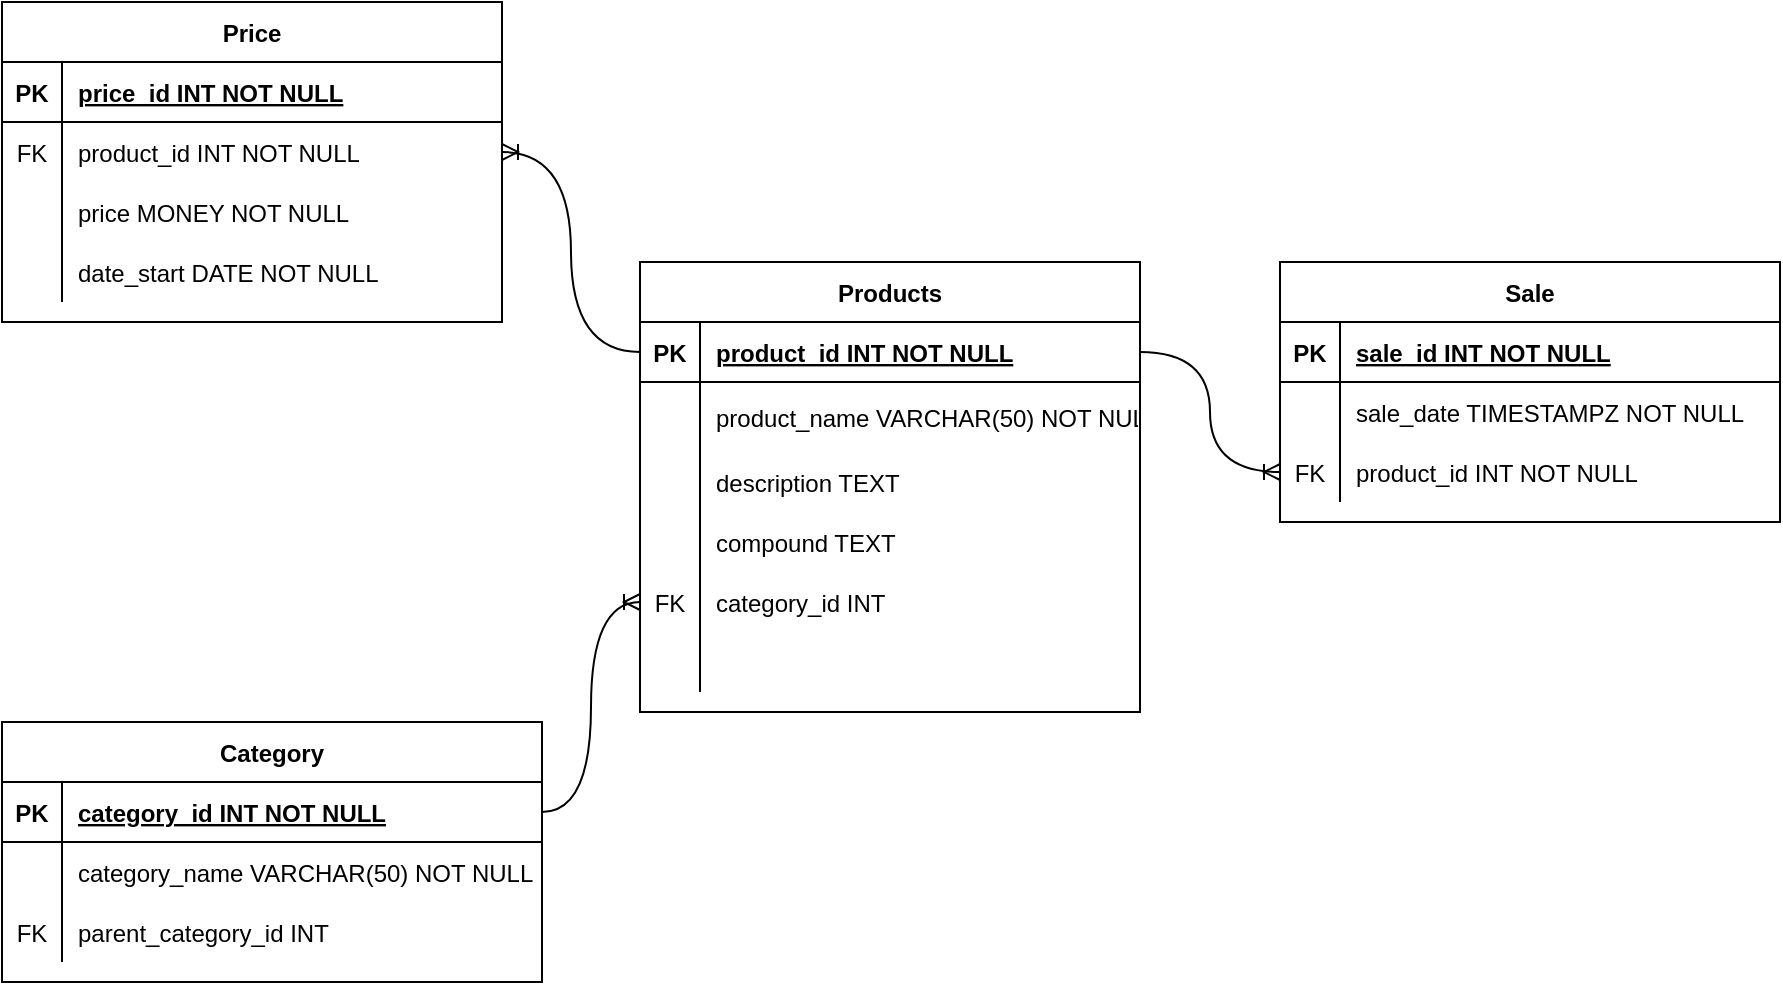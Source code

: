 <mxfile version="20.8.23" type="github">
  <diagram id="R2lEEEUBdFMjLlhIrx00" name="Page-1">
    <mxGraphModel dx="1434" dy="796" grid="1" gridSize="10" guides="1" tooltips="1" connect="1" arrows="1" fold="1" page="1" pageScale="1" pageWidth="850" pageHeight="1100" math="0" shadow="0" extFonts="Permanent Marker^https://fonts.googleapis.com/css?family=Permanent+Marker">
      <root>
        <mxCell id="0" />
        <mxCell id="1" parent="0" />
        <mxCell id="Iw0aOXHNpa1htrGzbHy4-1" value="Sale" style="shape=table;startSize=30;container=1;collapsible=1;childLayout=tableLayout;fixedRows=1;rowLines=0;fontStyle=1;align=center;resizeLast=1;" vertex="1" parent="1">
          <mxGeometry x="649" y="140" width="250" height="130" as="geometry" />
        </mxCell>
        <mxCell id="Iw0aOXHNpa1htrGzbHy4-2" value="" style="shape=partialRectangle;collapsible=0;dropTarget=0;pointerEvents=0;fillColor=none;points=[[0,0.5],[1,0.5]];portConstraint=eastwest;top=0;left=0;right=0;bottom=1;" vertex="1" parent="Iw0aOXHNpa1htrGzbHy4-1">
          <mxGeometry y="30" width="250" height="30" as="geometry" />
        </mxCell>
        <mxCell id="Iw0aOXHNpa1htrGzbHy4-3" value="PK" style="shape=partialRectangle;overflow=hidden;connectable=0;fillColor=none;top=0;left=0;bottom=0;right=0;fontStyle=1;" vertex="1" parent="Iw0aOXHNpa1htrGzbHy4-2">
          <mxGeometry width="30" height="30" as="geometry">
            <mxRectangle width="30" height="30" as="alternateBounds" />
          </mxGeometry>
        </mxCell>
        <mxCell id="Iw0aOXHNpa1htrGzbHy4-4" value="sale_id INT NOT NULL " style="shape=partialRectangle;overflow=hidden;connectable=0;fillColor=none;top=0;left=0;bottom=0;right=0;align=left;spacingLeft=6;fontStyle=5;" vertex="1" parent="Iw0aOXHNpa1htrGzbHy4-2">
          <mxGeometry x="30" width="220" height="30" as="geometry">
            <mxRectangle width="220" height="30" as="alternateBounds" />
          </mxGeometry>
        </mxCell>
        <mxCell id="Iw0aOXHNpa1htrGzbHy4-5" value="" style="shape=partialRectangle;collapsible=0;dropTarget=0;pointerEvents=0;fillColor=none;points=[[0,0.5],[1,0.5]];portConstraint=eastwest;top=0;left=0;right=0;bottom=0;" vertex="1" parent="Iw0aOXHNpa1htrGzbHy4-1">
          <mxGeometry y="60" width="250" height="30" as="geometry" />
        </mxCell>
        <mxCell id="Iw0aOXHNpa1htrGzbHy4-6" value="" style="shape=partialRectangle;overflow=hidden;connectable=0;fillColor=none;top=0;left=0;bottom=0;right=0;" vertex="1" parent="Iw0aOXHNpa1htrGzbHy4-5">
          <mxGeometry width="30" height="30" as="geometry">
            <mxRectangle width="30" height="30" as="alternateBounds" />
          </mxGeometry>
        </mxCell>
        <mxCell id="Iw0aOXHNpa1htrGzbHy4-7" value="sale_date TIMESTAMPZ NOT NULL" style="shape=partialRectangle;overflow=hidden;connectable=0;fillColor=none;top=0;left=0;bottom=0;right=0;align=left;spacingLeft=6;" vertex="1" parent="Iw0aOXHNpa1htrGzbHy4-5">
          <mxGeometry x="30" width="220" height="30" as="geometry">
            <mxRectangle width="220" height="30" as="alternateBounds" />
          </mxGeometry>
        </mxCell>
        <mxCell id="Iw0aOXHNpa1htrGzbHy4-8" value="" style="shape=partialRectangle;collapsible=0;dropTarget=0;pointerEvents=0;fillColor=none;points=[[0,0.5],[1,0.5]];portConstraint=eastwest;top=0;left=0;right=0;bottom=0;" vertex="1" parent="Iw0aOXHNpa1htrGzbHy4-1">
          <mxGeometry y="90" width="250" height="30" as="geometry" />
        </mxCell>
        <mxCell id="Iw0aOXHNpa1htrGzbHy4-9" value="FK" style="shape=partialRectangle;overflow=hidden;connectable=0;fillColor=none;top=0;left=0;bottom=0;right=0;" vertex="1" parent="Iw0aOXHNpa1htrGzbHy4-8">
          <mxGeometry width="30" height="30" as="geometry">
            <mxRectangle width="30" height="30" as="alternateBounds" />
          </mxGeometry>
        </mxCell>
        <mxCell id="Iw0aOXHNpa1htrGzbHy4-10" value="product_id INT NOT NULL" style="shape=partialRectangle;overflow=hidden;connectable=0;fillColor=none;top=0;left=0;bottom=0;right=0;align=left;spacingLeft=6;" vertex="1" parent="Iw0aOXHNpa1htrGzbHy4-8">
          <mxGeometry x="30" width="220" height="30" as="geometry">
            <mxRectangle width="220" height="30" as="alternateBounds" />
          </mxGeometry>
        </mxCell>
        <mxCell id="Iw0aOXHNpa1htrGzbHy4-11" value="Price" style="shape=table;startSize=30;container=1;collapsible=1;childLayout=tableLayout;fixedRows=1;rowLines=0;fontStyle=1;align=center;resizeLast=1;" vertex="1" parent="1">
          <mxGeometry x="10" y="10" width="250" height="160" as="geometry" />
        </mxCell>
        <mxCell id="Iw0aOXHNpa1htrGzbHy4-12" value="" style="shape=partialRectangle;collapsible=0;dropTarget=0;pointerEvents=0;fillColor=none;points=[[0,0.5],[1,0.5]];portConstraint=eastwest;top=0;left=0;right=0;bottom=1;" vertex="1" parent="Iw0aOXHNpa1htrGzbHy4-11">
          <mxGeometry y="30" width="250" height="30" as="geometry" />
        </mxCell>
        <mxCell id="Iw0aOXHNpa1htrGzbHy4-13" value="PK" style="shape=partialRectangle;overflow=hidden;connectable=0;fillColor=none;top=0;left=0;bottom=0;right=0;fontStyle=1;" vertex="1" parent="Iw0aOXHNpa1htrGzbHy4-12">
          <mxGeometry width="30" height="30" as="geometry">
            <mxRectangle width="30" height="30" as="alternateBounds" />
          </mxGeometry>
        </mxCell>
        <mxCell id="Iw0aOXHNpa1htrGzbHy4-14" value="price_id INT NOT NULL " style="shape=partialRectangle;overflow=hidden;connectable=0;fillColor=none;top=0;left=0;bottom=0;right=0;align=left;spacingLeft=6;fontStyle=5;" vertex="1" parent="Iw0aOXHNpa1htrGzbHy4-12">
          <mxGeometry x="30" width="220" height="30" as="geometry">
            <mxRectangle width="220" height="30" as="alternateBounds" />
          </mxGeometry>
        </mxCell>
        <mxCell id="Iw0aOXHNpa1htrGzbHy4-15" value="" style="shape=partialRectangle;collapsible=0;dropTarget=0;pointerEvents=0;fillColor=none;points=[[0,0.5],[1,0.5]];portConstraint=eastwest;top=0;left=0;right=0;bottom=0;" vertex="1" parent="Iw0aOXHNpa1htrGzbHy4-11">
          <mxGeometry y="60" width="250" height="30" as="geometry" />
        </mxCell>
        <mxCell id="Iw0aOXHNpa1htrGzbHy4-16" value="FK" style="shape=partialRectangle;overflow=hidden;connectable=0;fillColor=none;top=0;left=0;bottom=0;right=0;" vertex="1" parent="Iw0aOXHNpa1htrGzbHy4-15">
          <mxGeometry width="30" height="30" as="geometry">
            <mxRectangle width="30" height="30" as="alternateBounds" />
          </mxGeometry>
        </mxCell>
        <mxCell id="Iw0aOXHNpa1htrGzbHy4-17" value="product_id INT NOT NULL" style="shape=partialRectangle;overflow=hidden;connectable=0;fillColor=none;top=0;left=0;bottom=0;right=0;align=left;spacingLeft=6;" vertex="1" parent="Iw0aOXHNpa1htrGzbHy4-15">
          <mxGeometry x="30" width="220" height="30" as="geometry">
            <mxRectangle width="220" height="30" as="alternateBounds" />
          </mxGeometry>
        </mxCell>
        <mxCell id="Iw0aOXHNpa1htrGzbHy4-18" value="" style="shape=partialRectangle;collapsible=0;dropTarget=0;pointerEvents=0;fillColor=none;points=[[0,0.5],[1,0.5]];portConstraint=eastwest;top=0;left=0;right=0;bottom=0;" vertex="1" parent="Iw0aOXHNpa1htrGzbHy4-11">
          <mxGeometry y="90" width="250" height="30" as="geometry" />
        </mxCell>
        <mxCell id="Iw0aOXHNpa1htrGzbHy4-19" value="" style="shape=partialRectangle;overflow=hidden;connectable=0;fillColor=none;top=0;left=0;bottom=0;right=0;" vertex="1" parent="Iw0aOXHNpa1htrGzbHy4-18">
          <mxGeometry width="30" height="30" as="geometry">
            <mxRectangle width="30" height="30" as="alternateBounds" />
          </mxGeometry>
        </mxCell>
        <mxCell id="Iw0aOXHNpa1htrGzbHy4-20" value="price MONEY NOT NULL" style="shape=partialRectangle;overflow=hidden;connectable=0;fillColor=none;top=0;left=0;bottom=0;right=0;align=left;spacingLeft=6;" vertex="1" parent="Iw0aOXHNpa1htrGzbHy4-18">
          <mxGeometry x="30" width="220" height="30" as="geometry">
            <mxRectangle width="220" height="30" as="alternateBounds" />
          </mxGeometry>
        </mxCell>
        <mxCell id="Iw0aOXHNpa1htrGzbHy4-21" style="shape=partialRectangle;collapsible=0;dropTarget=0;pointerEvents=0;fillColor=none;points=[[0,0.5],[1,0.5]];portConstraint=eastwest;top=0;left=0;right=0;bottom=0;" vertex="1" parent="Iw0aOXHNpa1htrGzbHy4-11">
          <mxGeometry y="120" width="250" height="30" as="geometry" />
        </mxCell>
        <mxCell id="Iw0aOXHNpa1htrGzbHy4-22" style="shape=partialRectangle;overflow=hidden;connectable=0;fillColor=none;top=0;left=0;bottom=0;right=0;" vertex="1" parent="Iw0aOXHNpa1htrGzbHy4-21">
          <mxGeometry width="30" height="30" as="geometry">
            <mxRectangle width="30" height="30" as="alternateBounds" />
          </mxGeometry>
        </mxCell>
        <mxCell id="Iw0aOXHNpa1htrGzbHy4-23" value="date_start DATE NOT NULL" style="shape=partialRectangle;overflow=hidden;connectable=0;fillColor=none;top=0;left=0;bottom=0;right=0;align=left;spacingLeft=6;" vertex="1" parent="Iw0aOXHNpa1htrGzbHy4-21">
          <mxGeometry x="30" width="220" height="30" as="geometry">
            <mxRectangle width="220" height="30" as="alternateBounds" />
          </mxGeometry>
        </mxCell>
        <mxCell id="Iw0aOXHNpa1htrGzbHy4-24" value="Products" style="shape=table;startSize=30;container=1;collapsible=1;childLayout=tableLayout;fixedRows=1;rowLines=0;fontStyle=1;align=center;resizeLast=1;" vertex="1" parent="1">
          <mxGeometry x="329" y="140" width="250" height="225" as="geometry" />
        </mxCell>
        <mxCell id="Iw0aOXHNpa1htrGzbHy4-25" value="" style="shape=partialRectangle;collapsible=0;dropTarget=0;pointerEvents=0;fillColor=none;points=[[0,0.5],[1,0.5]];portConstraint=eastwest;top=0;left=0;right=0;bottom=1;" vertex="1" parent="Iw0aOXHNpa1htrGzbHy4-24">
          <mxGeometry y="30" width="250" height="30" as="geometry" />
        </mxCell>
        <mxCell id="Iw0aOXHNpa1htrGzbHy4-26" value="PK" style="shape=partialRectangle;overflow=hidden;connectable=0;fillColor=none;top=0;left=0;bottom=0;right=0;fontStyle=1;" vertex="1" parent="Iw0aOXHNpa1htrGzbHy4-25">
          <mxGeometry width="30" height="30" as="geometry">
            <mxRectangle width="30" height="30" as="alternateBounds" />
          </mxGeometry>
        </mxCell>
        <mxCell id="Iw0aOXHNpa1htrGzbHy4-27" value="product_id INT NOT NULL " style="shape=partialRectangle;overflow=hidden;connectable=0;fillColor=none;top=0;left=0;bottom=0;right=0;align=left;spacingLeft=6;fontStyle=5;" vertex="1" parent="Iw0aOXHNpa1htrGzbHy4-25">
          <mxGeometry x="30" width="220" height="30" as="geometry">
            <mxRectangle width="220" height="30" as="alternateBounds" />
          </mxGeometry>
        </mxCell>
        <mxCell id="Iw0aOXHNpa1htrGzbHy4-28" value="" style="shape=partialRectangle;collapsible=0;dropTarget=0;pointerEvents=0;fillColor=none;points=[[0,0.5],[1,0.5]];portConstraint=eastwest;top=0;left=0;right=0;bottom=0;" vertex="1" parent="Iw0aOXHNpa1htrGzbHy4-24">
          <mxGeometry y="60" width="250" height="35" as="geometry" />
        </mxCell>
        <mxCell id="Iw0aOXHNpa1htrGzbHy4-29" value="" style="shape=partialRectangle;overflow=hidden;connectable=0;fillColor=none;top=0;left=0;bottom=0;right=0;" vertex="1" parent="Iw0aOXHNpa1htrGzbHy4-28">
          <mxGeometry width="30" height="35" as="geometry">
            <mxRectangle width="30" height="35" as="alternateBounds" />
          </mxGeometry>
        </mxCell>
        <mxCell id="Iw0aOXHNpa1htrGzbHy4-30" value="product_name VARCHAR(50) NOT NULL" style="shape=partialRectangle;overflow=hidden;connectable=0;fillColor=none;top=0;left=0;bottom=0;right=0;align=left;spacingLeft=6;" vertex="1" parent="Iw0aOXHNpa1htrGzbHy4-28">
          <mxGeometry x="30" width="220" height="35" as="geometry">
            <mxRectangle width="220" height="35" as="alternateBounds" />
          </mxGeometry>
        </mxCell>
        <mxCell id="Iw0aOXHNpa1htrGzbHy4-31" style="shape=partialRectangle;collapsible=0;dropTarget=0;pointerEvents=0;fillColor=none;points=[[0,0.5],[1,0.5]];portConstraint=eastwest;top=0;left=0;right=0;bottom=0;" vertex="1" parent="Iw0aOXHNpa1htrGzbHy4-24">
          <mxGeometry y="95" width="250" height="30" as="geometry" />
        </mxCell>
        <mxCell id="Iw0aOXHNpa1htrGzbHy4-32" style="shape=partialRectangle;overflow=hidden;connectable=0;fillColor=none;top=0;left=0;bottom=0;right=0;" vertex="1" parent="Iw0aOXHNpa1htrGzbHy4-31">
          <mxGeometry width="30" height="30" as="geometry">
            <mxRectangle width="30" height="30" as="alternateBounds" />
          </mxGeometry>
        </mxCell>
        <mxCell id="Iw0aOXHNpa1htrGzbHy4-33" value="description TEXT" style="shape=partialRectangle;overflow=hidden;connectable=0;fillColor=none;top=0;left=0;bottom=0;right=0;align=left;spacingLeft=6;" vertex="1" parent="Iw0aOXHNpa1htrGzbHy4-31">
          <mxGeometry x="30" width="220" height="30" as="geometry">
            <mxRectangle width="220" height="30" as="alternateBounds" />
          </mxGeometry>
        </mxCell>
        <mxCell id="Iw0aOXHNpa1htrGzbHy4-34" style="shape=partialRectangle;collapsible=0;dropTarget=0;pointerEvents=0;fillColor=none;points=[[0,0.5],[1,0.5]];portConstraint=eastwest;top=0;left=0;right=0;bottom=0;" vertex="1" parent="Iw0aOXHNpa1htrGzbHy4-24">
          <mxGeometry y="125" width="250" height="30" as="geometry" />
        </mxCell>
        <mxCell id="Iw0aOXHNpa1htrGzbHy4-35" style="shape=partialRectangle;overflow=hidden;connectable=0;fillColor=none;top=0;left=0;bottom=0;right=0;" vertex="1" parent="Iw0aOXHNpa1htrGzbHy4-34">
          <mxGeometry width="30" height="30" as="geometry">
            <mxRectangle width="30" height="30" as="alternateBounds" />
          </mxGeometry>
        </mxCell>
        <mxCell id="Iw0aOXHNpa1htrGzbHy4-36" value="compound TEXT" style="shape=partialRectangle;overflow=hidden;connectable=0;fillColor=none;top=0;left=0;bottom=0;right=0;align=left;spacingLeft=6;" vertex="1" parent="Iw0aOXHNpa1htrGzbHy4-34">
          <mxGeometry x="30" width="220" height="30" as="geometry">
            <mxRectangle width="220" height="30" as="alternateBounds" />
          </mxGeometry>
        </mxCell>
        <mxCell id="Iw0aOXHNpa1htrGzbHy4-37" style="shape=partialRectangle;collapsible=0;dropTarget=0;pointerEvents=0;fillColor=none;points=[[0,0.5],[1,0.5]];portConstraint=eastwest;top=0;left=0;right=0;bottom=0;" vertex="1" parent="Iw0aOXHNpa1htrGzbHy4-24">
          <mxGeometry y="155" width="250" height="30" as="geometry" />
        </mxCell>
        <mxCell id="Iw0aOXHNpa1htrGzbHy4-38" value="FK" style="shape=partialRectangle;overflow=hidden;connectable=0;fillColor=none;top=0;left=0;bottom=0;right=0;" vertex="1" parent="Iw0aOXHNpa1htrGzbHy4-37">
          <mxGeometry width="30" height="30" as="geometry">
            <mxRectangle width="30" height="30" as="alternateBounds" />
          </mxGeometry>
        </mxCell>
        <mxCell id="Iw0aOXHNpa1htrGzbHy4-39" value="category_id INT" style="shape=partialRectangle;overflow=hidden;connectable=0;fillColor=none;top=0;left=0;bottom=0;right=0;align=left;spacingLeft=6;" vertex="1" parent="Iw0aOXHNpa1htrGzbHy4-37">
          <mxGeometry x="30" width="220" height="30" as="geometry">
            <mxRectangle width="220" height="30" as="alternateBounds" />
          </mxGeometry>
        </mxCell>
        <mxCell id="Iw0aOXHNpa1htrGzbHy4-40" style="shape=partialRectangle;collapsible=0;dropTarget=0;pointerEvents=0;fillColor=none;points=[[0,0.5],[1,0.5]];portConstraint=eastwest;top=0;left=0;right=0;bottom=0;" vertex="1" parent="Iw0aOXHNpa1htrGzbHy4-24">
          <mxGeometry y="185" width="250" height="30" as="geometry" />
        </mxCell>
        <mxCell id="Iw0aOXHNpa1htrGzbHy4-41" style="shape=partialRectangle;overflow=hidden;connectable=0;fillColor=none;top=0;left=0;bottom=0;right=0;" vertex="1" parent="Iw0aOXHNpa1htrGzbHy4-40">
          <mxGeometry width="30" height="30" as="geometry">
            <mxRectangle width="30" height="30" as="alternateBounds" />
          </mxGeometry>
        </mxCell>
        <mxCell id="Iw0aOXHNpa1htrGzbHy4-42" style="shape=partialRectangle;overflow=hidden;connectable=0;fillColor=none;top=0;left=0;bottom=0;right=0;align=left;spacingLeft=6;" vertex="1" parent="Iw0aOXHNpa1htrGzbHy4-40">
          <mxGeometry x="30" width="220" height="30" as="geometry">
            <mxRectangle width="220" height="30" as="alternateBounds" />
          </mxGeometry>
        </mxCell>
        <mxCell id="Iw0aOXHNpa1htrGzbHy4-43" value="Category" style="shape=table;startSize=30;container=1;collapsible=1;childLayout=tableLayout;fixedRows=1;rowLines=0;fontStyle=1;align=center;resizeLast=1;" vertex="1" parent="1">
          <mxGeometry x="10" y="370" width="270" height="130" as="geometry" />
        </mxCell>
        <mxCell id="Iw0aOXHNpa1htrGzbHy4-44" value="" style="shape=partialRectangle;collapsible=0;dropTarget=0;pointerEvents=0;fillColor=none;points=[[0,0.5],[1,0.5]];portConstraint=eastwest;top=0;left=0;right=0;bottom=1;" vertex="1" parent="Iw0aOXHNpa1htrGzbHy4-43">
          <mxGeometry y="30" width="270" height="30" as="geometry" />
        </mxCell>
        <mxCell id="Iw0aOXHNpa1htrGzbHy4-45" value="PK" style="shape=partialRectangle;overflow=hidden;connectable=0;fillColor=none;top=0;left=0;bottom=0;right=0;fontStyle=1;" vertex="1" parent="Iw0aOXHNpa1htrGzbHy4-44">
          <mxGeometry width="30" height="30" as="geometry">
            <mxRectangle width="30" height="30" as="alternateBounds" />
          </mxGeometry>
        </mxCell>
        <mxCell id="Iw0aOXHNpa1htrGzbHy4-46" value="category_id INT NOT NULL " style="shape=partialRectangle;overflow=hidden;connectable=0;fillColor=none;top=0;left=0;bottom=0;right=0;align=left;spacingLeft=6;fontStyle=5;" vertex="1" parent="Iw0aOXHNpa1htrGzbHy4-44">
          <mxGeometry x="30" width="240" height="30" as="geometry">
            <mxRectangle width="240" height="30" as="alternateBounds" />
          </mxGeometry>
        </mxCell>
        <mxCell id="Iw0aOXHNpa1htrGzbHy4-47" value="" style="shape=partialRectangle;collapsible=0;dropTarget=0;pointerEvents=0;fillColor=none;points=[[0,0.5],[1,0.5]];portConstraint=eastwest;top=0;left=0;right=0;bottom=0;" vertex="1" parent="Iw0aOXHNpa1htrGzbHy4-43">
          <mxGeometry y="60" width="270" height="30" as="geometry" />
        </mxCell>
        <mxCell id="Iw0aOXHNpa1htrGzbHy4-48" value="" style="shape=partialRectangle;overflow=hidden;connectable=0;fillColor=none;top=0;left=0;bottom=0;right=0;" vertex="1" parent="Iw0aOXHNpa1htrGzbHy4-47">
          <mxGeometry width="30" height="30" as="geometry">
            <mxRectangle width="30" height="30" as="alternateBounds" />
          </mxGeometry>
        </mxCell>
        <mxCell id="Iw0aOXHNpa1htrGzbHy4-49" value="category_name VARCHAR(50) NOT NULL" style="shape=partialRectangle;overflow=hidden;connectable=0;fillColor=none;top=0;left=0;bottom=0;right=0;align=left;spacingLeft=6;" vertex="1" parent="Iw0aOXHNpa1htrGzbHy4-47">
          <mxGeometry x="30" width="240" height="30" as="geometry">
            <mxRectangle width="240" height="30" as="alternateBounds" />
          </mxGeometry>
        </mxCell>
        <mxCell id="Iw0aOXHNpa1htrGzbHy4-50" style="shape=partialRectangle;collapsible=0;dropTarget=0;pointerEvents=0;fillColor=none;points=[[0,0.5],[1,0.5]];portConstraint=eastwest;top=0;left=0;right=0;bottom=0;" vertex="1" parent="Iw0aOXHNpa1htrGzbHy4-43">
          <mxGeometry y="90" width="270" height="30" as="geometry" />
        </mxCell>
        <mxCell id="Iw0aOXHNpa1htrGzbHy4-51" value="FK" style="shape=partialRectangle;overflow=hidden;connectable=0;fillColor=none;top=0;left=0;bottom=0;right=0;" vertex="1" parent="Iw0aOXHNpa1htrGzbHy4-50">
          <mxGeometry width="30" height="30" as="geometry">
            <mxRectangle width="30" height="30" as="alternateBounds" />
          </mxGeometry>
        </mxCell>
        <mxCell id="Iw0aOXHNpa1htrGzbHy4-52" value="parent_category_id INT" style="shape=partialRectangle;overflow=hidden;connectable=0;fillColor=none;top=0;left=0;bottom=0;right=0;align=left;spacingLeft=6;" vertex="1" parent="Iw0aOXHNpa1htrGzbHy4-50">
          <mxGeometry x="30" width="240" height="30" as="geometry">
            <mxRectangle width="240" height="30" as="alternateBounds" />
          </mxGeometry>
        </mxCell>
        <mxCell id="Iw0aOXHNpa1htrGzbHy4-53" value="" style="edgeStyle=orthogonalEdgeStyle;fontSize=12;html=1;endArrow=ERoneToMany;rounded=0;entryX=1;entryY=0.5;entryDx=0;entryDy=0;exitX=0;exitY=0.5;exitDx=0;exitDy=0;curved=1;" edge="1" parent="1" source="Iw0aOXHNpa1htrGzbHy4-25" target="Iw0aOXHNpa1htrGzbHy4-15">
          <mxGeometry width="100" height="100" relative="1" as="geometry">
            <mxPoint x="349" y="60" as="sourcePoint" />
            <mxPoint x="449" y="610" as="targetPoint" />
          </mxGeometry>
        </mxCell>
        <mxCell id="Iw0aOXHNpa1htrGzbHy4-54" value="" style="edgeStyle=orthogonalEdgeStyle;fontSize=12;html=1;endArrow=ERoneToMany;rounded=0;exitX=1;exitY=0.5;exitDx=0;exitDy=0;entryX=0;entryY=0.5;entryDx=0;entryDy=0;curved=1;" edge="1" parent="1" source="Iw0aOXHNpa1htrGzbHy4-44" target="Iw0aOXHNpa1htrGzbHy4-37">
          <mxGeometry width="100" height="100" relative="1" as="geometry">
            <mxPoint x="359" y="690" as="sourcePoint" />
            <mxPoint x="459" y="590" as="targetPoint" />
          </mxGeometry>
        </mxCell>
        <mxCell id="Iw0aOXHNpa1htrGzbHy4-55" value="" style="edgeStyle=orthogonalEdgeStyle;fontSize=12;html=1;endArrow=ERoneToMany;rounded=0;exitX=1;exitY=0.5;exitDx=0;exitDy=0;entryX=0;entryY=0.5;entryDx=0;entryDy=0;curved=1;" edge="1" parent="1" source="Iw0aOXHNpa1htrGzbHy4-25" target="Iw0aOXHNpa1htrGzbHy4-8">
          <mxGeometry width="100" height="100" relative="1" as="geometry">
            <mxPoint x="209" y="780" as="sourcePoint" />
            <mxPoint x="309" y="680" as="targetPoint" />
          </mxGeometry>
        </mxCell>
      </root>
    </mxGraphModel>
  </diagram>
</mxfile>
